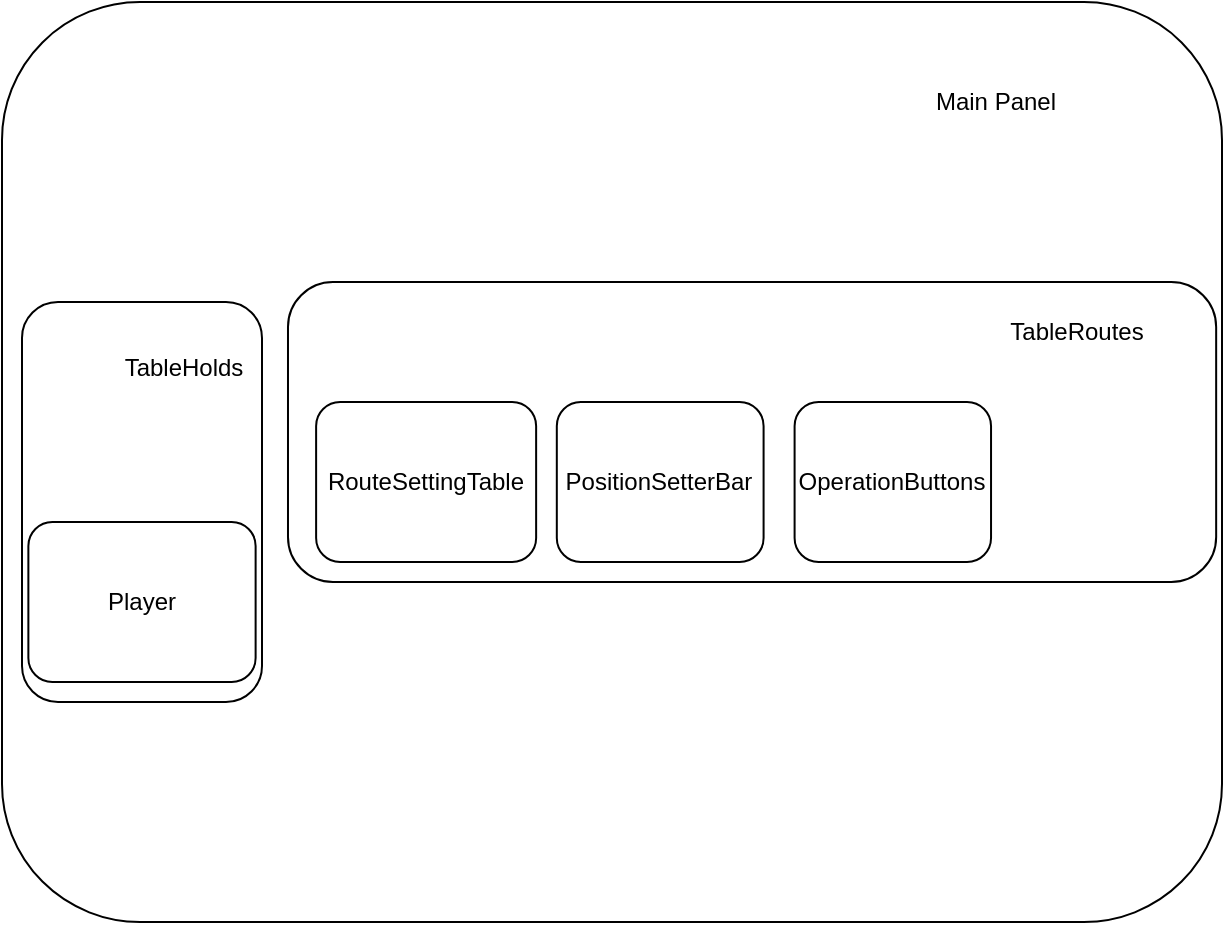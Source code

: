 <mxfile>
    <diagram id="uI8xrb4BueAlXMZJVAG4" name="Page-1">
        <mxGraphModel dx="502" dy="619" grid="1" gridSize="10" guides="1" tooltips="1" connect="1" arrows="1" fold="1" page="1" pageScale="1" pageWidth="850" pageHeight="1100" math="0" shadow="0">
            <root>
                <mxCell id="0"/>
                <mxCell id="1" parent="0"/>
                <mxCell id="5" value="" style="group" parent="1" vertex="1" connectable="0">
                    <mxGeometry x="50" y="90" width="610" height="470" as="geometry"/>
                </mxCell>
                <mxCell id="3" value="" style="rounded=1;whiteSpace=wrap;html=1;align=center;" parent="5" vertex="1">
                    <mxGeometry width="610" height="460" as="geometry"/>
                </mxCell>
                <mxCell id="4" value="Main Panel" style="text;html=1;strokeColor=none;fillColor=none;align=center;verticalAlign=middle;whiteSpace=wrap;rounded=0;" parent="5" vertex="1">
                    <mxGeometry x="433.421" y="28.75" width="128.421" height="43.125" as="geometry"/>
                </mxCell>
                <mxCell id="17" value="" style="group" parent="5" vertex="1" connectable="0">
                    <mxGeometry x="142.997" y="140" width="464.086" height="160" as="geometry"/>
                </mxCell>
                <mxCell id="13" value="" style="rounded=1;whiteSpace=wrap;html=1;" parent="17" vertex="1">
                    <mxGeometry width="464.086" height="150" as="geometry"/>
                </mxCell>
                <mxCell id="40" value="" style="group" parent="17" vertex="1" connectable="0">
                    <mxGeometry x="14.061" y="10" width="446.024" height="130" as="geometry"/>
                </mxCell>
                <mxCell id="16" value="TableRoutes" style="text;html=1;strokeColor=none;fillColor=none;align=center;verticalAlign=middle;whiteSpace=wrap;rounded=0;" parent="40" vertex="1">
                    <mxGeometry x="323.456" width="112.506" height="30" as="geometry"/>
                </mxCell>
                <mxCell id="18" value="RouteSettingTable&lt;br&gt;" style="rounded=1;whiteSpace=wrap;html=1;" parent="40" vertex="1">
                    <mxGeometry y="50" width="110.007" height="80" as="geometry"/>
                </mxCell>
                <mxCell id="19" value="PositionSetterBar" style="rounded=1;whiteSpace=wrap;html=1;" parent="40" vertex="1">
                    <mxGeometry x="120.346" y="50" width="103.39" height="80" as="geometry"/>
                </mxCell>
                <mxCell id="37" value="OperationButtons" style="rounded=1;whiteSpace=wrap;html=1;" parent="40" vertex="1">
                    <mxGeometry x="239.244" y="50" width="98.22" height="80" as="geometry"/>
                </mxCell>
                <mxCell id="8" value="" style="group" parent="5" vertex="1" connectable="0">
                    <mxGeometry x="10" y="150" width="120" height="200" as="geometry"/>
                </mxCell>
                <mxCell id="6" value="" style="rounded=1;whiteSpace=wrap;html=1;" parent="8" vertex="1">
                    <mxGeometry width="119.998" height="200.0" as="geometry"/>
                </mxCell>
                <mxCell id="7" value="TableHolds" style="text;html=1;strokeColor=none;fillColor=none;align=center;verticalAlign=middle;whiteSpace=wrap;rounded=0;" parent="8" vertex="1">
                    <mxGeometry x="51.428" y="13.333" width="59.999" height="40" as="geometry"/>
                </mxCell>
                <mxCell id="39" value="Player" style="rounded=1;whiteSpace=wrap;html=1;" parent="8" vertex="1">
                    <mxGeometry x="3.186" y="110" width="113.624" height="80" as="geometry"/>
                </mxCell>
            </root>
        </mxGraphModel>
    </diagram>
</mxfile>